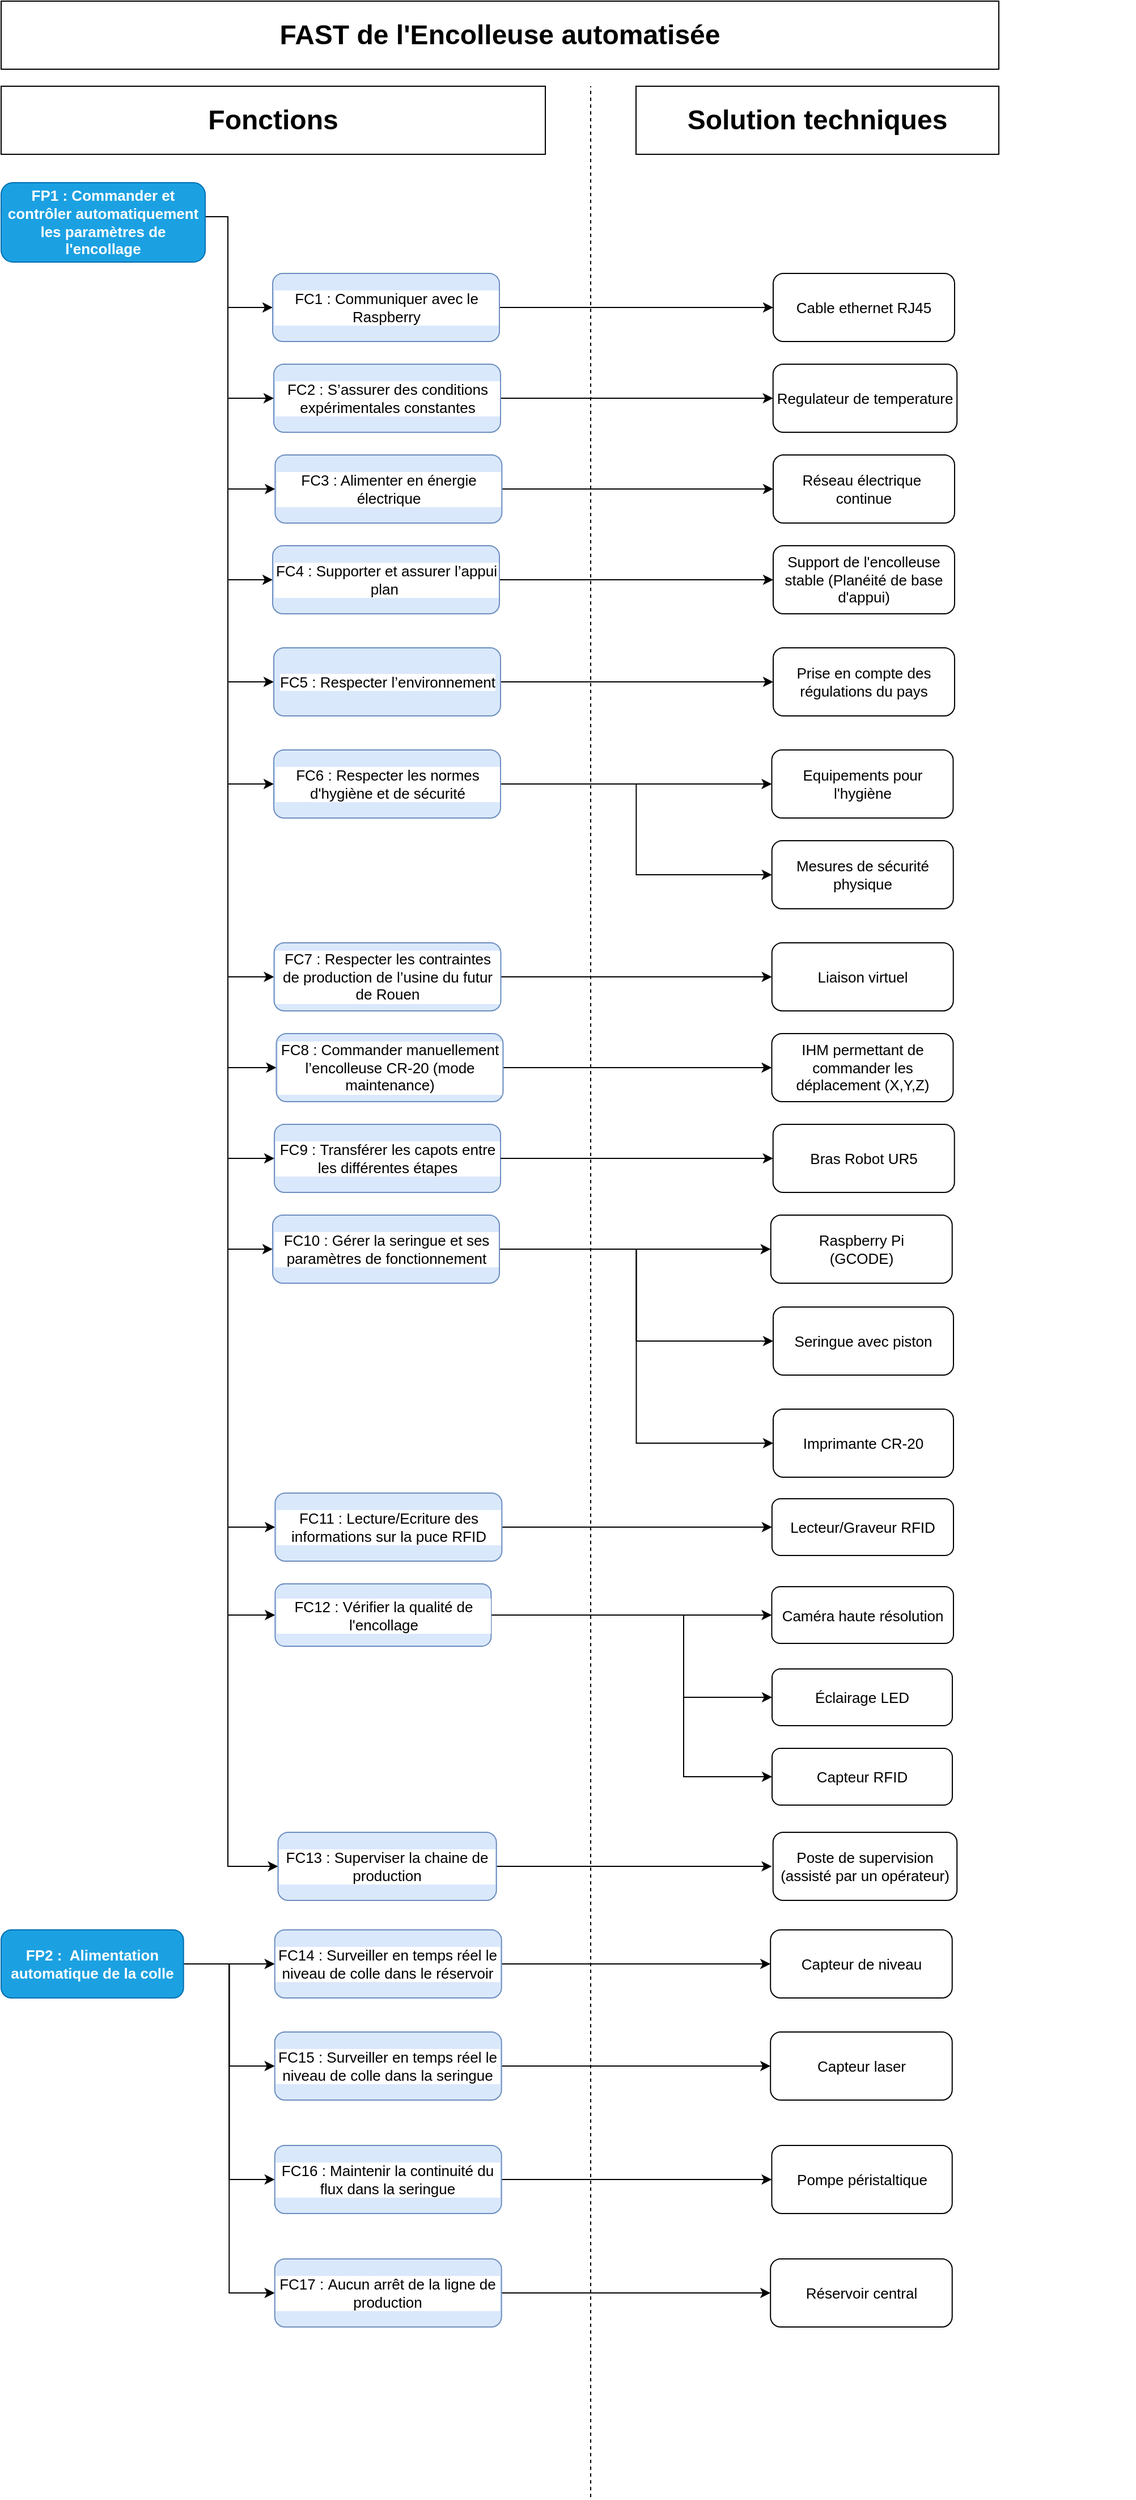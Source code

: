 <mxfile version="26.0.13">
  <diagram name="Page-1" id="QGjMv8LrLS21k3CkNhZE">
    <mxGraphModel dx="1434" dy="738" grid="1" gridSize="10" guides="1" tooltips="1" connect="1" arrows="1" fold="1" page="1" pageScale="1" pageWidth="827" pageHeight="1169" math="0" shadow="0">
      <root>
        <mxCell id="0" />
        <mxCell id="1" parent="0" />
        <mxCell id="Z_Ibb4aaYZXQ2sxeIjwM-8" style="edgeStyle=orthogonalEdgeStyle;rounded=0;orthogonalLoop=1;jettySize=auto;html=1;entryX=0;entryY=0.5;entryDx=0;entryDy=0;fontSize=13;fontStyle=0" parent="1" source="Xr2quWgWzoAM4Jd-oPhX-6" target="Xr2quWgWzoAM4Jd-oPhX-60" edge="1">
          <mxGeometry relative="1" as="geometry" />
        </mxCell>
        <mxCell id="dpYsJd-5rGW1-rWkGQPt-40" style="edgeStyle=orthogonalEdgeStyle;rounded=0;orthogonalLoop=1;jettySize=auto;html=1;entryX=0;entryY=0.5;entryDx=0;entryDy=0;" parent="1" source="Xr2quWgWzoAM4Jd-oPhX-6" target="dpYsJd-5rGW1-rWkGQPt-35" edge="1">
          <mxGeometry relative="1" as="geometry" />
        </mxCell>
        <mxCell id="dpYsJd-5rGW1-rWkGQPt-41" style="edgeStyle=orthogonalEdgeStyle;rounded=0;orthogonalLoop=1;jettySize=auto;html=1;entryX=0;entryY=0.5;entryDx=0;entryDy=0;" parent="1" source="Xr2quWgWzoAM4Jd-oPhX-6" target="dpYsJd-5rGW1-rWkGQPt-36" edge="1">
          <mxGeometry relative="1" as="geometry" />
        </mxCell>
        <mxCell id="Xr2quWgWzoAM4Jd-oPhX-6" value="&lt;span&gt;FC10 : Gérer la seringue et ses paramètres de fonctionnement&lt;/span&gt;" style="rounded=1;whiteSpace=wrap;html=1;labelBackgroundColor=default;labelBorderColor=none;textShadow=0;fillColor=#dae8fc;strokeColor=#6c8ebf;fontFamily=Helvetica;fontSize=13;fontStyle=0" parent="1" vertex="1">
          <mxGeometry x="319.5" y="1150" width="200" height="60" as="geometry" />
        </mxCell>
        <mxCell id="Xr2quWgWzoAM4Jd-oPhX-67" style="edgeStyle=orthogonalEdgeStyle;rounded=0;orthogonalLoop=1;jettySize=auto;html=1;entryX=0;entryY=0.5;entryDx=0;entryDy=0;fontFamily=Helvetica;fontSize=13;fontStyle=0" parent="1" source="Xr2quWgWzoAM4Jd-oPhX-14" target="Xr2quWgWzoAM4Jd-oPhX-66" edge="1">
          <mxGeometry relative="1" as="geometry" />
        </mxCell>
        <mxCell id="Xr2quWgWzoAM4Jd-oPhX-14" value="&lt;font&gt;FC2 :&amp;nbsp;S’assurer des conditions expérimentales constantes&lt;/font&gt;" style="rounded=1;whiteSpace=wrap;html=1;labelBackgroundColor=default;labelBorderColor=none;textShadow=0;fillColor=#dae8fc;strokeColor=#6c8ebf;fontFamily=Helvetica;fontSize=13;fontStyle=0" parent="1" vertex="1">
          <mxGeometry x="320.5" y="400" width="200" height="60" as="geometry" />
        </mxCell>
        <mxCell id="2b7BFw_aG3oZxj_yZG9y-3" style="edgeStyle=orthogonalEdgeStyle;rounded=0;orthogonalLoop=1;jettySize=auto;html=1;entryX=0;entryY=0.5;entryDx=0;entryDy=0;fontSize=13;fontStyle=0" parent="1" source="Xr2quWgWzoAM4Jd-oPhX-43" target="G61eTxJS0A9dMVI_lam1-6" edge="1">
          <mxGeometry relative="1" as="geometry">
            <Array as="points">
              <mxPoint x="280" y="270" />
              <mxPoint x="280" y="350" />
            </Array>
          </mxGeometry>
        </mxCell>
        <mxCell id="2b7BFw_aG3oZxj_yZG9y-4" style="edgeStyle=orthogonalEdgeStyle;rounded=0;orthogonalLoop=1;jettySize=auto;html=1;entryX=0;entryY=0.5;entryDx=0;entryDy=0;fontSize=13;fontStyle=0" parent="1" source="Xr2quWgWzoAM4Jd-oPhX-43" target="G61eTxJS0A9dMVI_lam1-11" edge="1">
          <mxGeometry relative="1" as="geometry">
            <Array as="points">
              <mxPoint x="280" y="270" />
              <mxPoint x="280" y="510" />
            </Array>
          </mxGeometry>
        </mxCell>
        <mxCell id="2b7BFw_aG3oZxj_yZG9y-5" style="edgeStyle=orthogonalEdgeStyle;rounded=0;orthogonalLoop=1;jettySize=auto;html=1;exitX=1;exitY=0.5;exitDx=0;exitDy=0;entryX=0;entryY=0.5;entryDx=0;entryDy=0;fontSize=13;fontStyle=0" parent="1" source="Xr2quWgWzoAM4Jd-oPhX-43" target="G61eTxJS0A9dMVI_lam1-38" edge="1">
          <mxGeometry relative="1" as="geometry">
            <Array as="points">
              <mxPoint x="280" y="270" />
              <mxPoint x="280" y="590" />
            </Array>
          </mxGeometry>
        </mxCell>
        <mxCell id="2b7BFw_aG3oZxj_yZG9y-6" style="edgeStyle=orthogonalEdgeStyle;rounded=0;orthogonalLoop=1;jettySize=auto;html=1;entryX=0;entryY=0.5;entryDx=0;entryDy=0;fontSize=13;fontStyle=0" parent="1" source="Xr2quWgWzoAM4Jd-oPhX-43" target="G61eTxJS0A9dMVI_lam1-42" edge="1">
          <mxGeometry relative="1" as="geometry">
            <Array as="points">
              <mxPoint x="280" y="270" />
              <mxPoint x="280" y="680" />
            </Array>
          </mxGeometry>
        </mxCell>
        <mxCell id="dpYsJd-5rGW1-rWkGQPt-6" style="edgeStyle=orthogonalEdgeStyle;rounded=0;orthogonalLoop=1;jettySize=auto;html=1;entryX=0;entryY=0.5;entryDx=0;entryDy=0;" parent="1" source="Xr2quWgWzoAM4Jd-oPhX-43" target="dpYsJd-5rGW1-rWkGQPt-4" edge="1">
          <mxGeometry relative="1" as="geometry">
            <Array as="points">
              <mxPoint x="280" y="270" />
              <mxPoint x="280" y="770" />
            </Array>
          </mxGeometry>
        </mxCell>
        <mxCell id="dpYsJd-5rGW1-rWkGQPt-8" style="edgeStyle=orthogonalEdgeStyle;rounded=0;orthogonalLoop=1;jettySize=auto;html=1;entryX=0;entryY=0.5;entryDx=0;entryDy=0;" parent="1" source="Xr2quWgWzoAM4Jd-oPhX-43" target="Xr2quWgWzoAM4Jd-oPhX-14" edge="1">
          <mxGeometry relative="1" as="geometry">
            <Array as="points">
              <mxPoint x="280" y="270" />
              <mxPoint x="280" y="430" />
            </Array>
          </mxGeometry>
        </mxCell>
        <mxCell id="dpYsJd-5rGW1-rWkGQPt-26" style="edgeStyle=orthogonalEdgeStyle;rounded=0;orthogonalLoop=1;jettySize=auto;html=1;entryX=0;entryY=0.5;entryDx=0;entryDy=0;" parent="1" source="Xr2quWgWzoAM4Jd-oPhX-43" target="G61eTxJS0A9dMVI_lam1-46" edge="1">
          <mxGeometry relative="1" as="geometry">
            <Array as="points">
              <mxPoint x="280" y="270" />
              <mxPoint x="280" y="940" />
            </Array>
          </mxGeometry>
        </mxCell>
        <mxCell id="dpYsJd-5rGW1-rWkGQPt-27" style="edgeStyle=orthogonalEdgeStyle;rounded=0;orthogonalLoop=1;jettySize=auto;html=1;entryX=0;entryY=0.5;entryDx=0;entryDy=0;" parent="1" source="Xr2quWgWzoAM4Jd-oPhX-43" target="G61eTxJS0A9dMVI_lam1-50" edge="1">
          <mxGeometry relative="1" as="geometry">
            <Array as="points">
              <mxPoint x="280" y="270" />
              <mxPoint x="280" y="1020" />
            </Array>
          </mxGeometry>
        </mxCell>
        <mxCell id="dpYsJd-5rGW1-rWkGQPt-28" style="edgeStyle=orthogonalEdgeStyle;rounded=0;orthogonalLoop=1;jettySize=auto;html=1;entryX=0;entryY=0.5;entryDx=0;entryDy=0;" parent="1" source="Xr2quWgWzoAM4Jd-oPhX-43" target="G61eTxJS0A9dMVI_lam1-16" edge="1">
          <mxGeometry relative="1" as="geometry">
            <Array as="points">
              <mxPoint x="280" y="270" />
              <mxPoint x="280" y="1100" />
            </Array>
          </mxGeometry>
        </mxCell>
        <mxCell id="dpYsJd-5rGW1-rWkGQPt-29" style="edgeStyle=orthogonalEdgeStyle;rounded=0;orthogonalLoop=1;jettySize=auto;html=1;entryX=0;entryY=0.5;entryDx=0;entryDy=0;" parent="1" source="Xr2quWgWzoAM4Jd-oPhX-43" target="Xr2quWgWzoAM4Jd-oPhX-6" edge="1">
          <mxGeometry relative="1" as="geometry">
            <Array as="points">
              <mxPoint x="280" y="270" />
              <mxPoint x="280" y="1180" />
            </Array>
          </mxGeometry>
        </mxCell>
        <mxCell id="dpYsJd-5rGW1-rWkGQPt-42" style="edgeStyle=orthogonalEdgeStyle;rounded=0;orthogonalLoop=1;jettySize=auto;html=1;entryX=0;entryY=0.5;entryDx=0;entryDy=0;" parent="1" source="Xr2quWgWzoAM4Jd-oPhX-43" target="Z_Ibb4aaYZXQ2sxeIjwM-12" edge="1">
          <mxGeometry relative="1" as="geometry">
            <Array as="points">
              <mxPoint x="280" y="270" />
              <mxPoint x="280" y="1425" />
            </Array>
          </mxGeometry>
        </mxCell>
        <mxCell id="dpYsJd-5rGW1-rWkGQPt-43" style="edgeStyle=orthogonalEdgeStyle;rounded=0;orthogonalLoop=1;jettySize=auto;html=1;entryX=0;entryY=0.5;entryDx=0;entryDy=0;" parent="1" source="Xr2quWgWzoAM4Jd-oPhX-43" target="Xr2quWgWzoAM4Jd-oPhX-76" edge="1">
          <mxGeometry relative="1" as="geometry">
            <Array as="points">
              <mxPoint x="280" y="270" />
              <mxPoint x="280" y="1503" />
            </Array>
          </mxGeometry>
        </mxCell>
        <mxCell id="dpYsJd-5rGW1-rWkGQPt-44" style="edgeStyle=orthogonalEdgeStyle;rounded=0;orthogonalLoop=1;jettySize=auto;html=1;entryX=0;entryY=0.5;entryDx=0;entryDy=0;" parent="1" source="Xr2quWgWzoAM4Jd-oPhX-43" target="dpYsJd-5rGW1-rWkGQPt-10" edge="1">
          <mxGeometry relative="1" as="geometry">
            <Array as="points">
              <mxPoint x="280" y="270" />
              <mxPoint x="280" y="1724" />
            </Array>
          </mxGeometry>
        </mxCell>
        <mxCell id="Xr2quWgWzoAM4Jd-oPhX-43" value="&lt;span&gt;&lt;font style=&quot;color: light-dark(rgb(255, 255, 255), rgb(0, 0, 0));&quot;&gt;FP1 : Commander et contrôler automatiquement les paramètres de l&#39;encollage&lt;/font&gt;&lt;/span&gt;" style="rounded=1;whiteSpace=wrap;html=1;fillColor=#1ba1e2;fontColor=#ffffff;strokeColor=#006EAF;fontFamily=Helvetica;fontSize=13;fontStyle=1" parent="1" vertex="1">
          <mxGeometry x="80" y="240" width="180" height="70" as="geometry" />
        </mxCell>
        <mxCell id="Xr2quWgWzoAM4Jd-oPhX-50" value="&lt;h1&gt;&lt;br&gt;&lt;/h1&gt;" style="text;html=1;align=center;verticalAlign=middle;whiteSpace=wrap;rounded=0;fontFamily=Helvetica;" parent="1" vertex="1">
          <mxGeometry x="810" y="170" width="270" height="30" as="geometry" />
        </mxCell>
        <mxCell id="Xr2quWgWzoAM4Jd-oPhX-55" value="&lt;h1&gt;&lt;b&gt;Fonctions&lt;/b&gt;&lt;/h1&gt;" style="rounded=0;whiteSpace=wrap;html=1;fontFamily=Helvetica;" parent="1" vertex="1">
          <mxGeometry x="80" y="155" width="480" height="60" as="geometry" />
        </mxCell>
        <mxCell id="Xr2quWgWzoAM4Jd-oPhX-56" value="&lt;h1&gt;&lt;b&gt;Solution techniques&lt;/b&gt;&lt;/h1&gt;" style="rounded=0;whiteSpace=wrap;html=1;fontFamily=Helvetica;" parent="1" vertex="1">
          <mxGeometry x="640" y="155" width="320" height="60" as="geometry" />
        </mxCell>
        <mxCell id="Xr2quWgWzoAM4Jd-oPhX-60" value="Raspberry Pi&lt;div&gt;(GCODE)&lt;/div&gt;" style="rounded=1;whiteSpace=wrap;html=1;fontFamily=Helvetica;fontSize=13;fontStyle=0" parent="1" vertex="1">
          <mxGeometry x="758.87" y="1150" width="160" height="60" as="geometry" />
        </mxCell>
        <mxCell id="Xr2quWgWzoAM4Jd-oPhX-64" value="Capteur de niveau" style="rounded=1;whiteSpace=wrap;html=1;fontFamily=Helvetica;fontSize=13;" parent="1" vertex="1">
          <mxGeometry x="758.6" y="1780" width="160.27" height="60" as="geometry" />
        </mxCell>
        <mxCell id="Xr2quWgWzoAM4Jd-oPhX-66" value="Regulateur de temperature" style="rounded=1;whiteSpace=wrap;html=1;fontFamily=Helvetica;fontSize=13;fontStyle=0" parent="1" vertex="1">
          <mxGeometry x="760.86" y="400" width="162.25" height="60" as="geometry" />
        </mxCell>
        <mxCell id="Xr2quWgWzoAM4Jd-oPhX-68" value="Bras Robot UR5" style="rounded=1;whiteSpace=wrap;html=1;fontFamily=Helvetica;fontSize=13;fontStyle=0" parent="1" vertex="1">
          <mxGeometry x="760.86" y="1070" width="160" height="60" as="geometry" />
        </mxCell>
        <mxCell id="Xr2quWgWzoAM4Jd-oPhX-70" value="Réservoir central" style="rounded=1;whiteSpace=wrap;html=1;fontFamily=Helvetica;fontSize=13;" parent="1" vertex="1">
          <mxGeometry x="758.6" y="2070" width="160.27" height="60" as="geometry" />
        </mxCell>
        <mxCell id="Xr2quWgWzoAM4Jd-oPhX-72" value="Pompe péristaltique" style="rounded=1;whiteSpace=wrap;html=1;fontFamily=Helvetica;fontSize=13;" parent="1" vertex="1">
          <mxGeometry x="759.73" y="1970" width="159.14" height="60" as="geometry" />
        </mxCell>
        <mxCell id="Xr2quWgWzoAM4Jd-oPhX-79" style="edgeStyle=orthogonalEdgeStyle;rounded=0;orthogonalLoop=1;jettySize=auto;html=1;fontFamily=Helvetica;fontSize=13;fontStyle=0" parent="1" source="Xr2quWgWzoAM4Jd-oPhX-76" target="Xr2quWgWzoAM4Jd-oPhX-78" edge="1">
          <mxGeometry relative="1" as="geometry" />
        </mxCell>
        <mxCell id="Xr2quWgWzoAM4Jd-oPhX-81" style="edgeStyle=orthogonalEdgeStyle;rounded=0;orthogonalLoop=1;jettySize=auto;html=1;entryX=0;entryY=0.5;entryDx=0;entryDy=0;fontFamily=Helvetica;fontSize=13;fontStyle=0" parent="1" source="Xr2quWgWzoAM4Jd-oPhX-76" target="Xr2quWgWzoAM4Jd-oPhX-80" edge="1">
          <mxGeometry relative="1" as="geometry">
            <mxPoint x="873.49" y="1590" as="targetPoint" />
            <Array as="points">
              <mxPoint x="682" y="1503" />
              <mxPoint x="682" y="1575" />
            </Array>
          </mxGeometry>
        </mxCell>
        <mxCell id="raM5ybPzNinpz_eUsm58-2" style="edgeStyle=orthogonalEdgeStyle;rounded=0;orthogonalLoop=1;jettySize=auto;html=1;entryX=0;entryY=0.5;entryDx=0;entryDy=0;fontSize=13;fontStyle=0" parent="1" source="Xr2quWgWzoAM4Jd-oPhX-76" target="raM5ybPzNinpz_eUsm58-1" edge="1">
          <mxGeometry relative="1" as="geometry">
            <Array as="points">
              <mxPoint x="682" y="1503" />
              <mxPoint x="682" y="1645" />
            </Array>
          </mxGeometry>
        </mxCell>
        <mxCell id="Xr2quWgWzoAM4Jd-oPhX-76" value="&lt;span&gt;FC12 : Vérifier la qualité de l&#39;encollage&lt;/span&gt;" style="rounded=1;whiteSpace=wrap;html=1;labelBackgroundColor=default;labelBorderColor=none;textShadow=0;fillColor=#dae8fc;strokeColor=#6c8ebf;fontFamily=Helvetica;fontSize=13;fontStyle=0" parent="1" vertex="1">
          <mxGeometry x="321.68" y="1475" width="190.5" height="55" as="geometry" />
        </mxCell>
        <mxCell id="Xr2quWgWzoAM4Jd-oPhX-78" value="Caméra haute résolution" style="rounded=1;whiteSpace=wrap;html=1;fontFamily=Helvetica;fontSize=13;fontStyle=0" parent="1" vertex="1">
          <mxGeometry x="759.73" y="1477.5" width="160.26" height="50" as="geometry" />
        </mxCell>
        <mxCell id="Xr2quWgWzoAM4Jd-oPhX-80" value="Éclairage LED" style="rounded=1;whiteSpace=wrap;html=1;fontFamily=Helvetica;fontSize=13;fontStyle=0" parent="1" vertex="1">
          <mxGeometry x="760" y="1550" width="159" height="50" as="geometry" />
        </mxCell>
        <mxCell id="2b7BFw_aG3oZxj_yZG9y-20" style="edgeStyle=orthogonalEdgeStyle;rounded=0;orthogonalLoop=1;jettySize=auto;html=1;entryX=0;entryY=0.5;entryDx=0;entryDy=0;" parent="1" source="G61eTxJS0A9dMVI_lam1-1" target="2b7BFw_aG3oZxj_yZG9y-15" edge="1">
          <mxGeometry relative="1" as="geometry" />
        </mxCell>
        <mxCell id="2b7BFw_aG3oZxj_yZG9y-21" style="edgeStyle=orthogonalEdgeStyle;rounded=0;orthogonalLoop=1;jettySize=auto;html=1;entryX=0;entryY=0.5;entryDx=0;entryDy=0;" parent="1" source="G61eTxJS0A9dMVI_lam1-1" target="2b7BFw_aG3oZxj_yZG9y-17" edge="1">
          <mxGeometry relative="1" as="geometry" />
        </mxCell>
        <mxCell id="2b7BFw_aG3oZxj_yZG9y-23" style="edgeStyle=orthogonalEdgeStyle;rounded=0;orthogonalLoop=1;jettySize=auto;html=1;entryX=0;entryY=0.5;entryDx=0;entryDy=0;" parent="1" source="G61eTxJS0A9dMVI_lam1-1" target="G61eTxJS0A9dMVI_lam1-58" edge="1">
          <mxGeometry relative="1" as="geometry" />
        </mxCell>
        <mxCell id="dpYsJd-5rGW1-rWkGQPt-1" style="edgeStyle=orthogonalEdgeStyle;rounded=0;orthogonalLoop=1;jettySize=auto;html=1;entryX=0;entryY=0.5;entryDx=0;entryDy=0;" parent="1" source="G61eTxJS0A9dMVI_lam1-1" target="2b7BFw_aG3oZxj_yZG9y-24" edge="1">
          <mxGeometry relative="1" as="geometry" />
        </mxCell>
        <mxCell id="G61eTxJS0A9dMVI_lam1-1" value="&lt;span&gt;&lt;font style=&quot;color: rgb(255, 255, 255);&quot;&gt;FP2 :&amp;nbsp; Alimentation automatique de la colle&lt;/font&gt;&lt;/span&gt;" style="rounded=1;whiteSpace=wrap;html=1;fillColor=#1ba1e2;fontColor=#ffffff;strokeColor=#006EAF;fontFamily=Helvetica;fontSize=13;fontStyle=1" parent="1" vertex="1">
          <mxGeometry x="80" y="1780" width="160.85" height="60" as="geometry" />
        </mxCell>
        <mxCell id="G61eTxJS0A9dMVI_lam1-30" style="edgeStyle=orthogonalEdgeStyle;rounded=0;orthogonalLoop=1;jettySize=auto;html=1;fontSize=13;fontStyle=0" parent="1" source="G61eTxJS0A9dMVI_lam1-6" target="G61eTxJS0A9dMVI_lam1-9" edge="1">
          <mxGeometry relative="1" as="geometry" />
        </mxCell>
        <mxCell id="G61eTxJS0A9dMVI_lam1-6" value="&lt;div&gt;&lt;font&gt;FC1&lt;/font&gt;&lt;span style=&quot;background-color: light-dark(#ffffff, var(--ge-dark-color, #121212)); color: light-dark(rgb(0, 0, 0), rgb(255, 255, 255));&quot;&gt;&amp;nbsp;: Communiquer avec le Raspberry&lt;/span&gt;&lt;/div&gt;" style="rounded=1;whiteSpace=wrap;html=1;labelBackgroundColor=default;labelBorderColor=none;textShadow=0;fillColor=#dae8fc;strokeColor=#6c8ebf;fontFamily=Helvetica;fontSize=13;fontStyle=0" parent="1" vertex="1">
          <mxGeometry x="319.5" y="320" width="200" height="60" as="geometry" />
        </mxCell>
        <mxCell id="G61eTxJS0A9dMVI_lam1-9" value="Cable ethernet RJ45" style="rounded=1;whiteSpace=wrap;html=1;fontSize=13;fontStyle=0" parent="1" vertex="1">
          <mxGeometry x="760.99" y="320" width="160" height="60" as="geometry" />
        </mxCell>
        <mxCell id="G61eTxJS0A9dMVI_lam1-31" style="edgeStyle=orthogonalEdgeStyle;rounded=0;orthogonalLoop=1;jettySize=auto;html=1;entryX=0;entryY=0.5;entryDx=0;entryDy=0;fontSize=13;fontStyle=0" parent="1" source="G61eTxJS0A9dMVI_lam1-11" target="G61eTxJS0A9dMVI_lam1-13" edge="1">
          <mxGeometry relative="1" as="geometry" />
        </mxCell>
        <mxCell id="G61eTxJS0A9dMVI_lam1-11" value="&lt;div&gt;&lt;font&gt;FC3 : Alimenter en énergie électrique&lt;/font&gt;&lt;/div&gt;" style="rounded=1;whiteSpace=wrap;html=1;labelBackgroundColor=default;labelBorderColor=none;textShadow=0;fillColor=#dae8fc;strokeColor=#6c8ebf;fontFamily=Helvetica;fontSize=13;fontStyle=0" parent="1" vertex="1">
          <mxGeometry x="321.68" y="480" width="200" height="60" as="geometry" />
        </mxCell>
        <mxCell id="G61eTxJS0A9dMVI_lam1-13" value="Réseau électrique&amp;nbsp;&lt;div&gt;continue&lt;/div&gt;" style="rounded=1;whiteSpace=wrap;html=1;fontSize=13;fontStyle=0" parent="1" vertex="1">
          <mxGeometry x="760.99" y="480" width="160" height="60" as="geometry" />
        </mxCell>
        <mxCell id="G61eTxJS0A9dMVI_lam1-16" value="&lt;font&gt;FC9 :&amp;nbsp;&lt;/font&gt;&lt;span style=&quot;background-color: light-dark(#ffffff, var(--ge-dark-color, #121212)); color: light-dark(rgb(0, 0, 0), rgb(255, 255, 255));&quot;&gt;Transférer les capots entre les différentes étapes&lt;/span&gt;" style="rounded=1;whiteSpace=wrap;html=1;labelBackgroundColor=default;labelBorderColor=none;textShadow=0;fillColor=#dae8fc;strokeColor=#6c8ebf;fontFamily=Helvetica;fontSize=13;fontStyle=0" parent="1" vertex="1">
          <mxGeometry x="321" y="1070" width="199.5" height="60" as="geometry" />
        </mxCell>
        <mxCell id="G61eTxJS0A9dMVI_lam1-26" style="edgeStyle=orthogonalEdgeStyle;rounded=0;orthogonalLoop=1;jettySize=auto;html=1;exitX=1;exitY=0.5;exitDx=0;exitDy=0;fontSize=13;fontStyle=0" parent="1" source="G61eTxJS0A9dMVI_lam1-16" target="Xr2quWgWzoAM4Jd-oPhX-68" edge="1">
          <mxGeometry relative="1" as="geometry">
            <mxPoint x="687" y="1100" as="sourcePoint" />
          </mxGeometry>
        </mxCell>
        <mxCell id="G61eTxJS0A9dMVI_lam1-41" style="edgeStyle=orthogonalEdgeStyle;rounded=0;orthogonalLoop=1;jettySize=auto;html=1;entryX=0;entryY=0.5;entryDx=0;entryDy=0;fontSize=13;fontStyle=0" parent="1" source="G61eTxJS0A9dMVI_lam1-38" target="G61eTxJS0A9dMVI_lam1-40" edge="1">
          <mxGeometry relative="1" as="geometry" />
        </mxCell>
        <mxCell id="G61eTxJS0A9dMVI_lam1-38" value="&lt;div&gt;&lt;font&gt;FC4 :&amp;nbsp;Supporter et assurer l’appui plan&amp;nbsp;&lt;/font&gt;&lt;/div&gt;" style="rounded=1;whiteSpace=wrap;html=1;labelBackgroundColor=default;labelBorderColor=none;textShadow=0;fillColor=#dae8fc;strokeColor=#6c8ebf;fontFamily=Helvetica;fontSize=13;fontStyle=0" parent="1" vertex="1">
          <mxGeometry x="319.5" y="560" width="200" height="60" as="geometry" />
        </mxCell>
        <mxCell id="G61eTxJS0A9dMVI_lam1-40" value="Support de l&#39;encolleuse stable (Planéité de base d&#39;appui)" style="rounded=1;whiteSpace=wrap;html=1;fontSize=13;fontStyle=0" parent="1" vertex="1">
          <mxGeometry x="760.99" y="560" width="160" height="60" as="geometry" />
        </mxCell>
        <mxCell id="G61eTxJS0A9dMVI_lam1-45" style="edgeStyle=orthogonalEdgeStyle;rounded=0;orthogonalLoop=1;jettySize=auto;html=1;entryX=0;entryY=0.5;entryDx=0;entryDy=0;fontSize=13;fontStyle=0" parent="1" source="G61eTxJS0A9dMVI_lam1-42" target="G61eTxJS0A9dMVI_lam1-44" edge="1">
          <mxGeometry relative="1" as="geometry" />
        </mxCell>
        <mxCell id="G61eTxJS0A9dMVI_lam1-42" value="&lt;div&gt;&lt;font&gt;FC5&lt;/font&gt;&lt;span style=&quot;background-color: light-dark(#ffffff, var(--ge-dark-color, #121212)); color: light-dark(rgb(0, 0, 0), rgb(255, 255, 255));&quot;&gt;&amp;nbsp;:&amp;nbsp;Respecter l’environnement&lt;/span&gt;&lt;/div&gt;" style="rounded=1;whiteSpace=wrap;html=1;labelBackgroundColor=default;labelBorderColor=none;textShadow=0;fillColor=#dae8fc;strokeColor=#6c8ebf;fontFamily=Helvetica;fontSize=13;fontStyle=0" parent="1" vertex="1">
          <mxGeometry x="320.5" y="650" width="200" height="60" as="geometry" />
        </mxCell>
        <mxCell id="G61eTxJS0A9dMVI_lam1-44" value="Prise en compte des régulations du pays" style="rounded=1;whiteSpace=wrap;html=1;fontSize=13;fontStyle=0" parent="1" vertex="1">
          <mxGeometry x="760.99" y="650" width="160" height="60" as="geometry" />
        </mxCell>
        <mxCell id="G61eTxJS0A9dMVI_lam1-49" style="edgeStyle=orthogonalEdgeStyle;rounded=0;orthogonalLoop=1;jettySize=auto;html=1;entryX=0;entryY=0.5;entryDx=0;entryDy=0;exitX=1;exitY=0.5;exitDx=0;exitDy=0;fontSize=13;fontStyle=0" parent="1" source="G61eTxJS0A9dMVI_lam1-46" target="G61eTxJS0A9dMVI_lam1-48" edge="1">
          <mxGeometry relative="1" as="geometry">
            <mxPoint x="538.74" y="990" as="sourcePoint" />
          </mxGeometry>
        </mxCell>
        <mxCell id="G61eTxJS0A9dMVI_lam1-46" value="&lt;div&gt;&lt;font&gt;FC7&lt;/font&gt;&lt;span style=&quot;color: light-dark(rgb(0, 0, 0), rgb(255, 255, 255)); background-color: light-dark(#ffffff, var(--ge-dark-color, #121212));&quot;&gt;&amp;nbsp;:&amp;nbsp;&lt;/span&gt;&lt;span style=&quot;color: light-dark(rgb(0, 0, 0), rgb(255, 255, 255)); background-color: light-dark(#ffffff, var(--ge-dark-color, #121212));&quot;&gt;Respecter les contraintes de production de l’usine du futur de Rouen&lt;/span&gt;&lt;/div&gt;" style="rounded=1;whiteSpace=wrap;html=1;labelBackgroundColor=default;labelBorderColor=none;textShadow=0;fillColor=#dae8fc;strokeColor=#6c8ebf;fontFamily=Helvetica;fontSize=13;fontStyle=0" parent="1" vertex="1">
          <mxGeometry x="320.75" y="910" width="200" height="60" as="geometry" />
        </mxCell>
        <mxCell id="G61eTxJS0A9dMVI_lam1-48" value="Liaison virtuel" style="rounded=1;whiteSpace=wrap;html=1;fontSize=13;fontStyle=0" parent="1" vertex="1">
          <mxGeometry x="759.86" y="910" width="160" height="60" as="geometry" />
        </mxCell>
        <mxCell id="G61eTxJS0A9dMVI_lam1-53" style="edgeStyle=orthogonalEdgeStyle;rounded=0;orthogonalLoop=1;jettySize=auto;html=1;entryX=0;entryY=0.5;entryDx=0;entryDy=0;fontSize=13;fontStyle=0" parent="1" source="G61eTxJS0A9dMVI_lam1-50" target="G61eTxJS0A9dMVI_lam1-52" edge="1">
          <mxGeometry relative="1" as="geometry" />
        </mxCell>
        <mxCell id="G61eTxJS0A9dMVI_lam1-50" value="&lt;div&gt;&lt;font&gt;FC8&lt;/font&gt;&lt;span style=&quot;background-color: light-dark(#ffffff, var(--ge-dark-color, #121212)); color: light-dark(rgb(0, 0, 0), rgb(255, 255, 255));&quot;&gt;&amp;nbsp;:&amp;nbsp;&lt;/span&gt;&lt;span style=&quot;background-color: light-dark(#ffffff, var(--ge-dark-color, #121212));&quot;&gt;Commander manuellement l’encolleuse CR-20 (mode maintenance)&lt;/span&gt;&lt;/div&gt;" style="rounded=1;whiteSpace=wrap;html=1;labelBackgroundColor=default;labelBorderColor=none;textShadow=0;fillColor=#dae8fc;strokeColor=#6c8ebf;fontFamily=Helvetica;fontSize=13;fontStyle=0" parent="1" vertex="1">
          <mxGeometry x="322.74" y="990" width="200" height="60" as="geometry" />
        </mxCell>
        <mxCell id="G61eTxJS0A9dMVI_lam1-52" value="IHM permettant de commander les déplacement (X,Y,Z)" style="rounded=1;whiteSpace=wrap;html=1;fontFamily=Helvetica;fontSize=13;fontStyle=0" parent="1" vertex="1">
          <mxGeometry x="759.74" y="990" width="160" height="60" as="geometry" />
        </mxCell>
        <mxCell id="G61eTxJS0A9dMVI_lam1-60" style="edgeStyle=orthogonalEdgeStyle;rounded=0;orthogonalLoop=1;jettySize=auto;html=1;entryX=0;entryY=0.5;entryDx=0;entryDy=0;fontSize=13;" parent="1" source="G61eTxJS0A9dMVI_lam1-58" target="Xr2quWgWzoAM4Jd-oPhX-70" edge="1">
          <mxGeometry relative="1" as="geometry" />
        </mxCell>
        <mxCell id="G61eTxJS0A9dMVI_lam1-58" value="&lt;div&gt;&lt;font&gt;FC17&lt;/font&gt;&lt;span style=&quot;color: light-dark(rgb(0, 0, 0), rgb(255, 255, 255)); background-color: light-dark(#ffffff, var(--ge-dark-color, #121212));&quot;&gt;&amp;nbsp;:&amp;nbsp;&lt;/span&gt;&lt;span style=&quot;color: light-dark(rgb(0, 0, 0), rgb(255, 255, 255)); background-color: light-dark(#ffffff, var(--ge-dark-color, #121212));&quot;&gt;Aucun arrêt de la ligne de production&lt;/span&gt;&lt;/div&gt;" style="rounded=1;whiteSpace=wrap;html=1;labelBackgroundColor=default;labelBorderColor=none;textShadow=0;fillColor=#dae8fc;strokeColor=#6c8ebf;fontFamily=Helvetica;fontSize=13;" parent="1" vertex="1">
          <mxGeometry x="321.35" y="2070" width="200" height="60" as="geometry" />
        </mxCell>
        <mxCell id="G61eTxJS0A9dMVI_lam1-64" value="" style="endArrow=none;html=1;rounded=0;dashed=1;" parent="1" edge="1">
          <mxGeometry width="50" height="50" relative="1" as="geometry">
            <mxPoint x="600" y="2280" as="sourcePoint" />
            <mxPoint x="600" y="155" as="targetPoint" />
          </mxGeometry>
        </mxCell>
        <mxCell id="raM5ybPzNinpz_eUsm58-1" value="Capteur RFID" style="rounded=1;whiteSpace=wrap;html=1;fontFamily=Helvetica;fontSize=13;fontStyle=0" parent="1" vertex="1">
          <mxGeometry x="760" y="1620" width="159" height="50" as="geometry" />
        </mxCell>
        <mxCell id="Z_Ibb4aaYZXQ2sxeIjwM-11" value="&lt;h1&gt;&lt;b&gt;FAST de l&#39;Encolleuse automatisée&lt;/b&gt;&lt;/h1&gt;" style="rounded=0;whiteSpace=wrap;html=1;fontFamily=Helvetica;" parent="1" vertex="1">
          <mxGeometry x="80" y="80" width="880" height="60" as="geometry" />
        </mxCell>
        <mxCell id="Z_Ibb4aaYZXQ2sxeIjwM-15" style="edgeStyle=orthogonalEdgeStyle;rounded=0;orthogonalLoop=1;jettySize=auto;html=1;entryX=0;entryY=0.5;entryDx=0;entryDy=0;fontSize=13;fontStyle=0" parent="1" source="Z_Ibb4aaYZXQ2sxeIjwM-12" target="Z_Ibb4aaYZXQ2sxeIjwM-14" edge="1">
          <mxGeometry relative="1" as="geometry" />
        </mxCell>
        <mxCell id="Z_Ibb4aaYZXQ2sxeIjwM-12" value="&lt;span&gt;FC11 : Lecture/Ecriture&amp;nbsp;&lt;/span&gt;&lt;span lang=&quot;FR&quot; style=&quot;font-family: Calibri, sans-serif;&quot;&gt;des informations&amp;nbsp;&lt;/span&gt;&lt;span&gt;sur la puce RFID&lt;/span&gt;" style="rounded=1;whiteSpace=wrap;html=1;labelBackgroundColor=default;labelBorderColor=none;textShadow=0;fillColor=#dae8fc;strokeColor=#6c8ebf;fontFamily=Helvetica;fontSize=13;fontStyle=0" parent="1" vertex="1">
          <mxGeometry x="321.68" y="1395" width="200" height="60" as="geometry" />
        </mxCell>
        <mxCell id="Z_Ibb4aaYZXQ2sxeIjwM-14" value="Lecteur/Graveur RFID" style="rounded=1;whiteSpace=wrap;html=1;labelBackgroundColor=default;labelBorderColor=none;textShadow=0;fontFamily=Helvetica;fontSize=13;fontStyle=0" parent="1" vertex="1">
          <mxGeometry x="759.93" y="1400" width="160.07" height="50" as="geometry" />
        </mxCell>
        <mxCell id="2b7BFw_aG3oZxj_yZG9y-18" style="edgeStyle=orthogonalEdgeStyle;rounded=0;orthogonalLoop=1;jettySize=auto;html=1;entryX=0;entryY=0.5;entryDx=0;entryDy=0;" parent="1" source="2b7BFw_aG3oZxj_yZG9y-15" target="Xr2quWgWzoAM4Jd-oPhX-64" edge="1">
          <mxGeometry relative="1" as="geometry" />
        </mxCell>
        <mxCell id="2b7BFw_aG3oZxj_yZG9y-15" value="&lt;div&gt;&lt;font&gt;FC14&lt;/font&gt;&lt;span style=&quot;color: light-dark(rgb(0, 0, 0), rgb(255, 255, 255)); background-color: light-dark(#ffffff, var(--ge-dark-color, #121212));&quot;&gt;&amp;nbsp;:&amp;nbsp;&lt;/span&gt;&lt;span style=&quot;color: light-dark(rgb(0, 0, 0), rgb(255, 255, 255)); background-color: light-dark(#ffffff, var(--ge-dark-color, #121212));&quot;&gt;Surveiller en temps réel le niveau de colle dans le réservoir&lt;/span&gt;&lt;/div&gt;" style="rounded=1;whiteSpace=wrap;html=1;labelBackgroundColor=default;labelBorderColor=none;textShadow=0;fillColor=#dae8fc;strokeColor=#6c8ebf;fontFamily=Helvetica;fontSize=13;" parent="1" vertex="1">
          <mxGeometry x="321.35" y="1780" width="200" height="60" as="geometry" />
        </mxCell>
        <mxCell id="2b7BFw_aG3oZxj_yZG9y-16" value="Capteur laser" style="rounded=1;whiteSpace=wrap;html=1;fontFamily=Helvetica;fontSize=13;" parent="1" vertex="1">
          <mxGeometry x="758.6" y="1870" width="160.27" height="60" as="geometry" />
        </mxCell>
        <mxCell id="2b7BFw_aG3oZxj_yZG9y-19" style="edgeStyle=orthogonalEdgeStyle;rounded=0;orthogonalLoop=1;jettySize=auto;html=1;" parent="1" source="2b7BFw_aG3oZxj_yZG9y-17" target="2b7BFw_aG3oZxj_yZG9y-16" edge="1">
          <mxGeometry relative="1" as="geometry" />
        </mxCell>
        <mxCell id="2b7BFw_aG3oZxj_yZG9y-17" value="&lt;div&gt;&lt;font&gt;FC15&lt;/font&gt;&lt;span style=&quot;color: light-dark(rgb(0, 0, 0), rgb(255, 255, 255)); background-color: light-dark(#ffffff, var(--ge-dark-color, #121212));&quot;&gt;&amp;nbsp;:&amp;nbsp;&lt;/span&gt;&lt;span style=&quot;color: light-dark(rgb(0, 0, 0), rgb(255, 255, 255)); background-color: light-dark(#ffffff, var(--ge-dark-color, #121212));&quot;&gt;Surveiller en temps réel le niveau de colle dans la seringue&lt;/span&gt;&lt;/div&gt;" style="rounded=1;whiteSpace=wrap;html=1;labelBackgroundColor=default;labelBorderColor=none;textShadow=0;fillColor=#dae8fc;strokeColor=#6c8ebf;fontFamily=Helvetica;fontSize=13;" parent="1" vertex="1">
          <mxGeometry x="321.35" y="1870" width="200" height="60" as="geometry" />
        </mxCell>
        <mxCell id="dpYsJd-5rGW1-rWkGQPt-2" style="edgeStyle=orthogonalEdgeStyle;rounded=0;orthogonalLoop=1;jettySize=auto;html=1;entryX=0;entryY=0.5;entryDx=0;entryDy=0;" parent="1" source="2b7BFw_aG3oZxj_yZG9y-24" target="Xr2quWgWzoAM4Jd-oPhX-72" edge="1">
          <mxGeometry relative="1" as="geometry" />
        </mxCell>
        <mxCell id="2b7BFw_aG3oZxj_yZG9y-24" value="&lt;div&gt;&lt;font&gt;FC16&lt;/font&gt;&lt;span style=&quot;color: light-dark(rgb(0, 0, 0), rgb(255, 255, 255)); background-color: light-dark(#ffffff, var(--ge-dark-color, #121212));&quot;&gt;&amp;nbsp;: Maintenir la continuité du flux dans la seringue&lt;/span&gt;&lt;/div&gt;" style="rounded=1;whiteSpace=wrap;html=1;labelBackgroundColor=default;labelBorderColor=none;textShadow=0;fillColor=#dae8fc;strokeColor=#6c8ebf;fontFamily=Helvetica;fontSize=13;" parent="1" vertex="1">
          <mxGeometry x="321.35" y="1970" width="200" height="60" as="geometry" />
        </mxCell>
        <mxCell id="dpYsJd-5rGW1-rWkGQPt-7" style="edgeStyle=orthogonalEdgeStyle;rounded=0;orthogonalLoop=1;jettySize=auto;html=1;" parent="1" source="dpYsJd-5rGW1-rWkGQPt-4" target="dpYsJd-5rGW1-rWkGQPt-5" edge="1">
          <mxGeometry relative="1" as="geometry" />
        </mxCell>
        <mxCell id="dpYsJd-5rGW1-rWkGQPt-24" style="edgeStyle=orthogonalEdgeStyle;rounded=0;orthogonalLoop=1;jettySize=auto;html=1;entryX=0;entryY=0.5;entryDx=0;entryDy=0;" parent="1" source="dpYsJd-5rGW1-rWkGQPt-4" target="dpYsJd-5rGW1-rWkGQPt-16" edge="1">
          <mxGeometry relative="1" as="geometry" />
        </mxCell>
        <mxCell id="dpYsJd-5rGW1-rWkGQPt-4" value="&lt;div&gt;&lt;font&gt;FC6&lt;/font&gt;&lt;span style=&quot;background-color: light-dark(#ffffff, var(--ge-dark-color, #121212)); color: light-dark(rgb(0, 0, 0), rgb(255, 255, 255));&quot;&gt;&amp;nbsp;:&amp;nbsp;Respecter les normes d&#39;hygiène et de sécurité&lt;/span&gt;&lt;/div&gt;" style="rounded=1;whiteSpace=wrap;html=1;labelBackgroundColor=default;labelBorderColor=none;textShadow=0;fillColor=#dae8fc;strokeColor=#6c8ebf;fontFamily=Helvetica;fontSize=13;fontStyle=0" parent="1" vertex="1">
          <mxGeometry x="320.5" y="740" width="200" height="60" as="geometry" />
        </mxCell>
        <mxCell id="dpYsJd-5rGW1-rWkGQPt-5" value="Equipements pour l&#39;hygiène" style="rounded=1;whiteSpace=wrap;html=1;fontSize=13;fontStyle=0" parent="1" vertex="1">
          <mxGeometry x="759.74" y="740" width="160" height="60" as="geometry" />
        </mxCell>
        <mxCell id="dpYsJd-5rGW1-rWkGQPt-11" style="edgeStyle=orthogonalEdgeStyle;rounded=0;orthogonalLoop=1;jettySize=auto;html=1;" parent="1" source="dpYsJd-5rGW1-rWkGQPt-10" edge="1">
          <mxGeometry relative="1" as="geometry">
            <mxPoint x="759.74" y="1724.0" as="targetPoint" />
          </mxGeometry>
        </mxCell>
        <mxCell id="dpYsJd-5rGW1-rWkGQPt-10" value="&lt;div&gt;&lt;font&gt;FC13&lt;/font&gt;&lt;span style=&quot;color: light-dark(rgb(0, 0, 0), rgb(255, 255, 255)); background-color: light-dark(#ffffff, var(--ge-dark-color, #121212));&quot;&gt;&amp;nbsp;:&amp;nbsp;&lt;/span&gt;&lt;span style=&quot;color: light-dark(rgb(0, 0, 0), rgb(255, 255, 255)); background-color: light-dark(#ffffff, var(--ge-dark-color, #121212));&quot;&gt;Superviser la chaine de production&lt;/span&gt;&lt;/div&gt;" style="rounded=1;whiteSpace=wrap;html=1;labelBackgroundColor=default;labelBorderColor=none;textShadow=0;fillColor=#dae8fc;strokeColor=#6c8ebf;fontFamily=Helvetica;fontSize=13;" parent="1" vertex="1">
          <mxGeometry x="324.24" y="1694" width="192.62" height="60" as="geometry" />
        </mxCell>
        <mxCell id="dpYsJd-5rGW1-rWkGQPt-12" value="Poste de supervision (assisté par un opérateur)" style="rounded=1;whiteSpace=wrap;html=1;fontFamily=Helvetica;fontSize=13;fontStyle=0" parent="1" vertex="1">
          <mxGeometry x="760.86" y="1694" width="162.25" height="60" as="geometry" />
        </mxCell>
        <mxCell id="dpYsJd-5rGW1-rWkGQPt-16" value="Mesures de sécurité physique" style="rounded=1;whiteSpace=wrap;html=1;fontSize=13;fontStyle=0" parent="1" vertex="1">
          <mxGeometry x="759.86" y="820" width="160" height="60" as="geometry" />
        </mxCell>
        <mxCell id="dpYsJd-5rGW1-rWkGQPt-35" value="Seringue avec piston" style="rounded=1;whiteSpace=wrap;html=1;fontFamily=Helvetica;fontSize=13;" parent="1" vertex="1">
          <mxGeometry x="760.99" y="1231" width="159.01" height="60" as="geometry" />
        </mxCell>
        <mxCell id="dpYsJd-5rGW1-rWkGQPt-36" value="Imprimante CR-20" style="rounded=1;whiteSpace=wrap;html=1;fontFamily=Helvetica;fontSize=13;" parent="1" vertex="1">
          <mxGeometry x="760.99" y="1321" width="159.01" height="60" as="geometry" />
        </mxCell>
      </root>
    </mxGraphModel>
  </diagram>
</mxfile>
